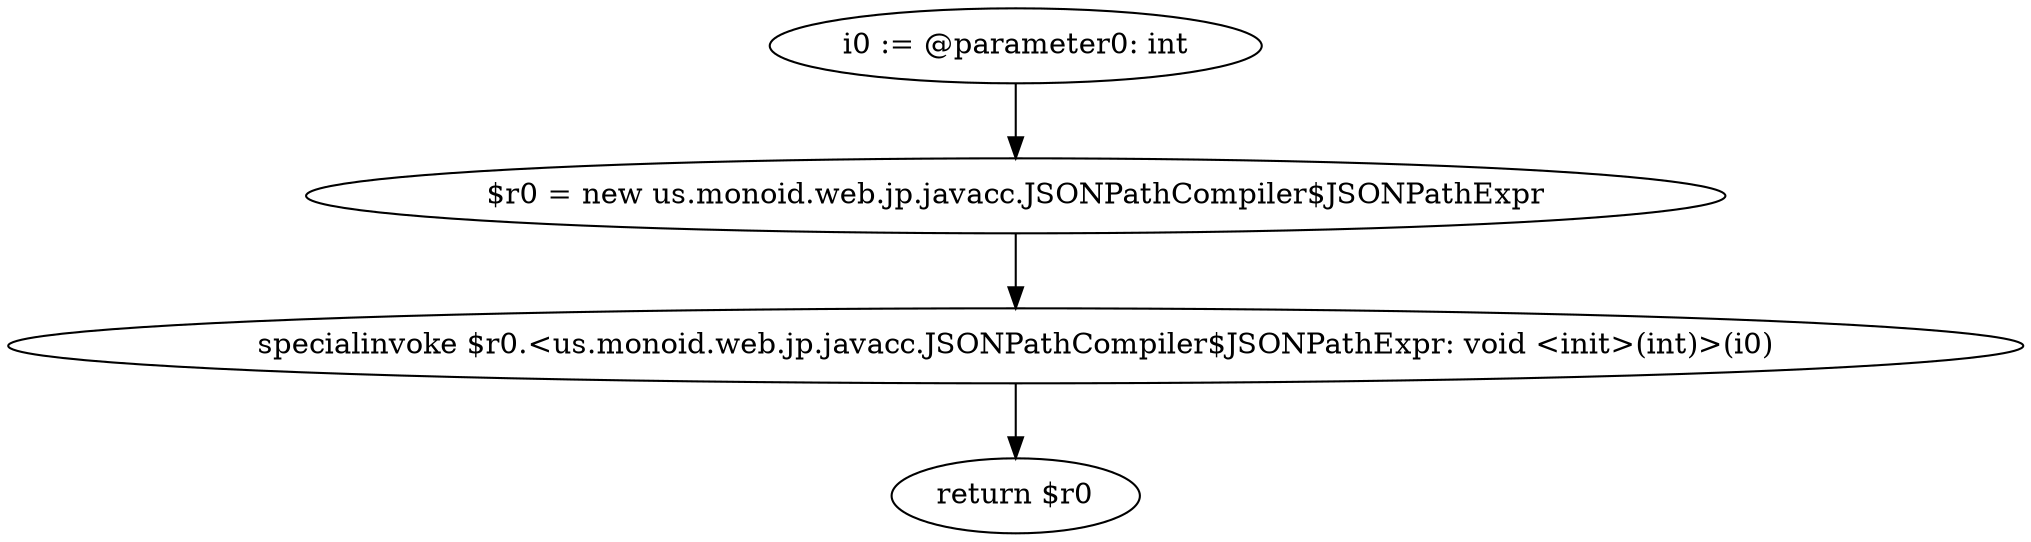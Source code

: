 digraph "unitGraph" {
    "i0 := @parameter0: int"
    "$r0 = new us.monoid.web.jp.javacc.JSONPathCompiler$JSONPathExpr"
    "specialinvoke $r0.<us.monoid.web.jp.javacc.JSONPathCompiler$JSONPathExpr: void <init>(int)>(i0)"
    "return $r0"
    "i0 := @parameter0: int"->"$r0 = new us.monoid.web.jp.javacc.JSONPathCompiler$JSONPathExpr";
    "$r0 = new us.monoid.web.jp.javacc.JSONPathCompiler$JSONPathExpr"->"specialinvoke $r0.<us.monoid.web.jp.javacc.JSONPathCompiler$JSONPathExpr: void <init>(int)>(i0)";
    "specialinvoke $r0.<us.monoid.web.jp.javacc.JSONPathCompiler$JSONPathExpr: void <init>(int)>(i0)"->"return $r0";
}
